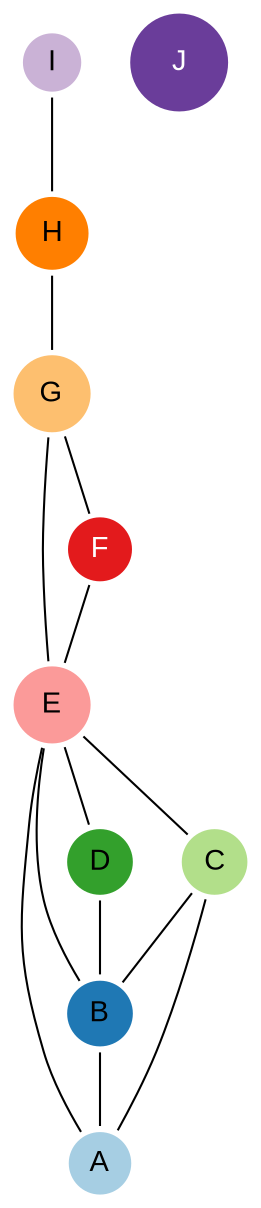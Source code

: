 graph chain {
    graph [dpi=300];
    node [shape="circle" style="filled" fontname="Arial" penwidth=5 color="white" fillcolor="firebrick"];
    A [fillcolor="#A6CEE3" width=0.485533];
    B [fillcolor="#1F78B4" width=0.3540391];
    C [fillcolor="#B2DF8A" width=0.4630063];
    D [fillcolor="#33A02C" width=0.4410278];
    E [fillcolor="#FB9A99" width=0.5889326];
    F [fillcolor="#E31A1C" width=0.3005214 fontcolor="white"];
    G [fillcolor="#FDBF6F" width=0.5765047];
    H [fillcolor="#FF7F00" width=0.5549270];
    I [fillcolor="#CAB2D6" width=0.4618656];
    J [fillcolor="#6A3D9A" width=0.7230073 fontcolor="white"];
    
	I--H [dist=0.0135718];
	H--G [dist=0.0186953];
	G--F [dist=0.0178225];
	G--E [dist=0.0169586];
	F--E [dist=0.0160985];
	E--D [dist=0.0118239];
	E--C [dist=0.0152742];
	E--B [dist=0.0135553];
	E--A [dist=0.0178483];
	D--B [dist=0.0187170];
	C--B [dist=0.0118169];
	C--A [dist=0.0178343];
	B--A [dist=0.0127167];
}

